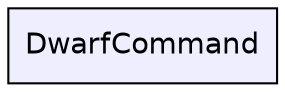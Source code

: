 digraph "DwarfCommand" {
  compound=true
  node [ fontsize="14", fontname="Helvetica"];
  edge [ labelfontsize="14", labelfontname="Helvetica"];
  dir_f8b239afe5cbb167c642900d5e67707b [shape=box, label="DwarfCommand", style="filled", fillcolor="#eeeeff", pencolor="black", URL="dir_f8b239afe5cbb167c642900d5e67707b.html"];
}
